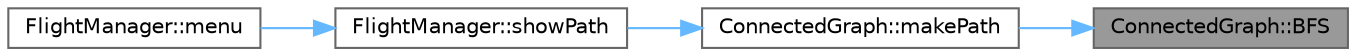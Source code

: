digraph "ConnectedGraph::BFS"
{
 // LATEX_PDF_SIZE
  bgcolor="transparent";
  edge [fontname=Helvetica,fontsize=10,labelfontname=Helvetica,labelfontsize=10];
  node [fontname=Helvetica,fontsize=10,shape=box,height=0.2,width=0.4];
  rankdir="RL";
  Node1 [label="ConnectedGraph::BFS",height=0.2,width=0.4,color="gray40", fillcolor="grey60", style="filled", fontcolor="black",tooltip="Breadth-first search that traverses the graph in O(|V| + |E|)"];
  Node1 -> Node2 [dir="back",color="steelblue1",style="solid"];
  Node2 [label="ConnectedGraph::makePath",height=0.2,width=0.4,color="grey40", fillcolor="white", style="filled",URL="$class_connected_graph.html#a4be05c9ca029c9e767417b82d9cb22ec",tooltip="Function that creates a path between the two input locations."];
  Node2 -> Node3 [dir="back",color="steelblue1",style="solid"];
  Node3 [label="FlightManager::showPath",height=0.2,width=0.4,color="grey40", fillcolor="white", style="filled",URL="$class_flight_manager.html#a16130d19dc9af06f270e4f6f86a35efa",tooltip="Function that reads the airlines data and populates the graph graphAirports, flights_ and flightsCity..."];
  Node3 -> Node4 [dir="back",color="steelblue1",style="solid"];
  Node4 [label="FlightManager::menu",height=0.2,width=0.4,color="grey40", fillcolor="white", style="filled",URL="$class_flight_manager.html#a0b739f184506213f4f67867b650d9598",tooltip="Menu function."];
}
